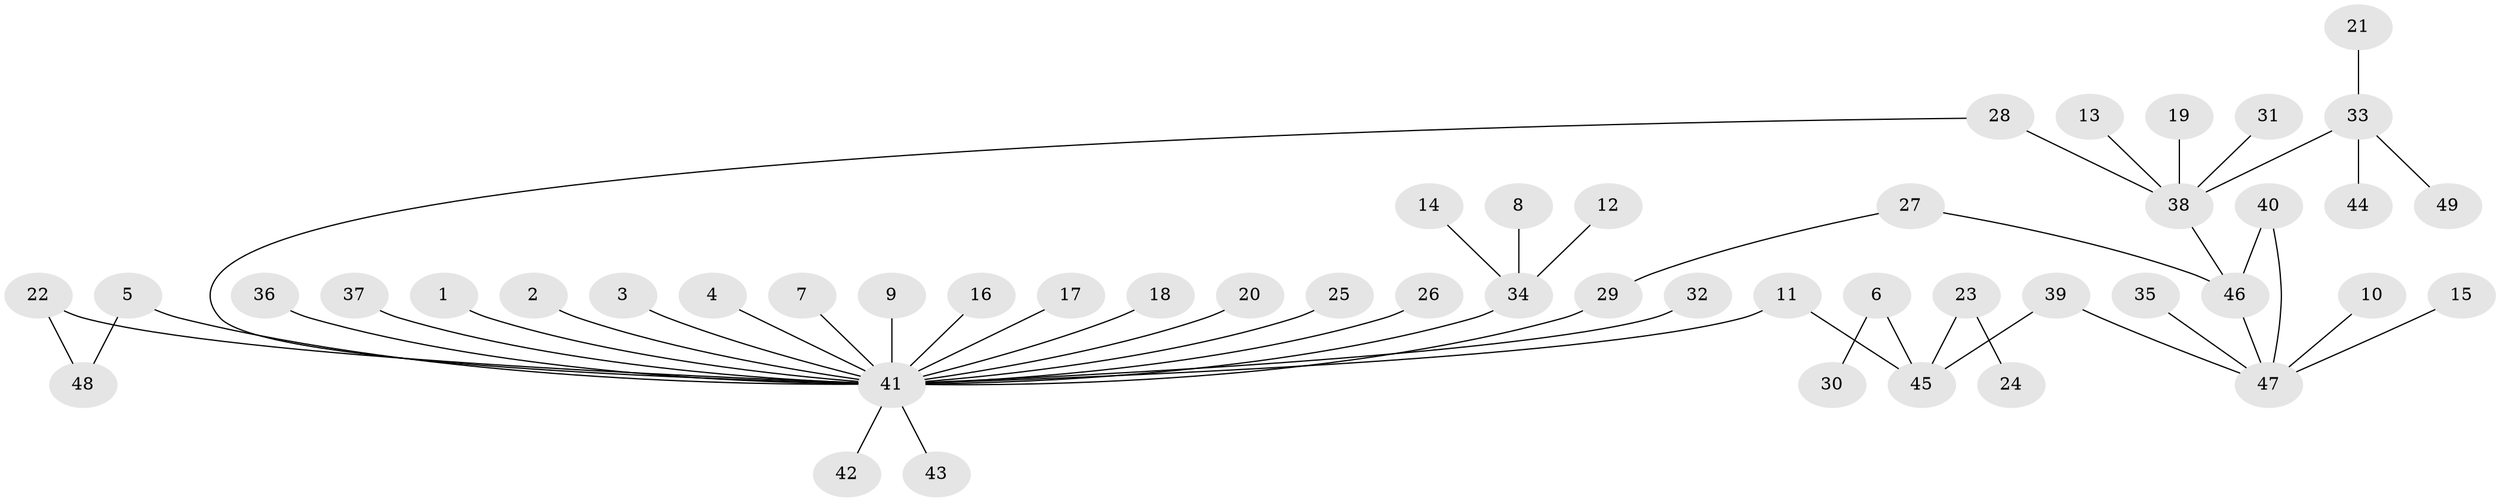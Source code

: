 // original degree distribution, {26: 0.008264462809917356, 5: 0.03305785123966942, 9: 0.008264462809917356, 4: 0.05785123966942149, 2: 0.19834710743801653, 1: 0.6115702479338843, 10: 0.008264462809917356, 3: 0.049586776859504134, 7: 0.024793388429752067}
// Generated by graph-tools (version 1.1) at 2025/36/03/04/25 23:36:55]
// undirected, 49 vertices, 52 edges
graph export_dot {
  node [color=gray90,style=filled];
  1;
  2;
  3;
  4;
  5;
  6;
  7;
  8;
  9;
  10;
  11;
  12;
  13;
  14;
  15;
  16;
  17;
  18;
  19;
  20;
  21;
  22;
  23;
  24;
  25;
  26;
  27;
  28;
  29;
  30;
  31;
  32;
  33;
  34;
  35;
  36;
  37;
  38;
  39;
  40;
  41;
  42;
  43;
  44;
  45;
  46;
  47;
  48;
  49;
  1 -- 41 [weight=1.0];
  2 -- 41 [weight=1.0];
  3 -- 41 [weight=1.0];
  4 -- 41 [weight=1.0];
  5 -- 41 [weight=1.0];
  5 -- 48 [weight=1.0];
  6 -- 30 [weight=1.0];
  6 -- 45 [weight=1.0];
  7 -- 41 [weight=1.0];
  8 -- 34 [weight=1.0];
  9 -- 41 [weight=1.0];
  10 -- 47 [weight=1.0];
  11 -- 41 [weight=1.0];
  11 -- 45 [weight=1.0];
  12 -- 34 [weight=1.0];
  13 -- 38 [weight=1.0];
  14 -- 34 [weight=1.0];
  15 -- 47 [weight=1.0];
  16 -- 41 [weight=1.0];
  17 -- 41 [weight=1.0];
  18 -- 41 [weight=1.0];
  19 -- 38 [weight=1.0];
  20 -- 41 [weight=1.0];
  21 -- 33 [weight=1.0];
  22 -- 41 [weight=1.0];
  22 -- 48 [weight=1.0];
  23 -- 24 [weight=1.0];
  23 -- 45 [weight=1.0];
  25 -- 41 [weight=1.0];
  26 -- 41 [weight=1.0];
  27 -- 29 [weight=1.0];
  27 -- 46 [weight=1.0];
  28 -- 38 [weight=2.0];
  28 -- 41 [weight=1.0];
  29 -- 41 [weight=1.0];
  31 -- 38 [weight=1.0];
  32 -- 41 [weight=1.0];
  33 -- 38 [weight=1.0];
  33 -- 44 [weight=1.0];
  33 -- 49 [weight=1.0];
  34 -- 41 [weight=1.0];
  35 -- 47 [weight=1.0];
  36 -- 41 [weight=1.0];
  37 -- 41 [weight=1.0];
  38 -- 46 [weight=1.0];
  39 -- 45 [weight=1.0];
  39 -- 47 [weight=1.0];
  40 -- 46 [weight=1.0];
  40 -- 47 [weight=1.0];
  41 -- 42 [weight=1.0];
  41 -- 43 [weight=1.0];
  46 -- 47 [weight=1.0];
}
